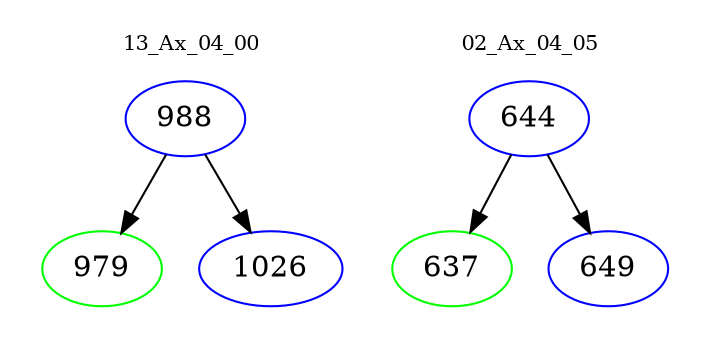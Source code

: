 digraph{
subgraph cluster_0 {
color = white
label = "13_Ax_04_00";
fontsize=10;
T0_988 [label="988", color="blue"]
T0_988 -> T0_979 [color="black"]
T0_979 [label="979", color="green"]
T0_988 -> T0_1026 [color="black"]
T0_1026 [label="1026", color="blue"]
}
subgraph cluster_1 {
color = white
label = "02_Ax_04_05";
fontsize=10;
T1_644 [label="644", color="blue"]
T1_644 -> T1_637 [color="black"]
T1_637 [label="637", color="green"]
T1_644 -> T1_649 [color="black"]
T1_649 [label="649", color="blue"]
}
}
